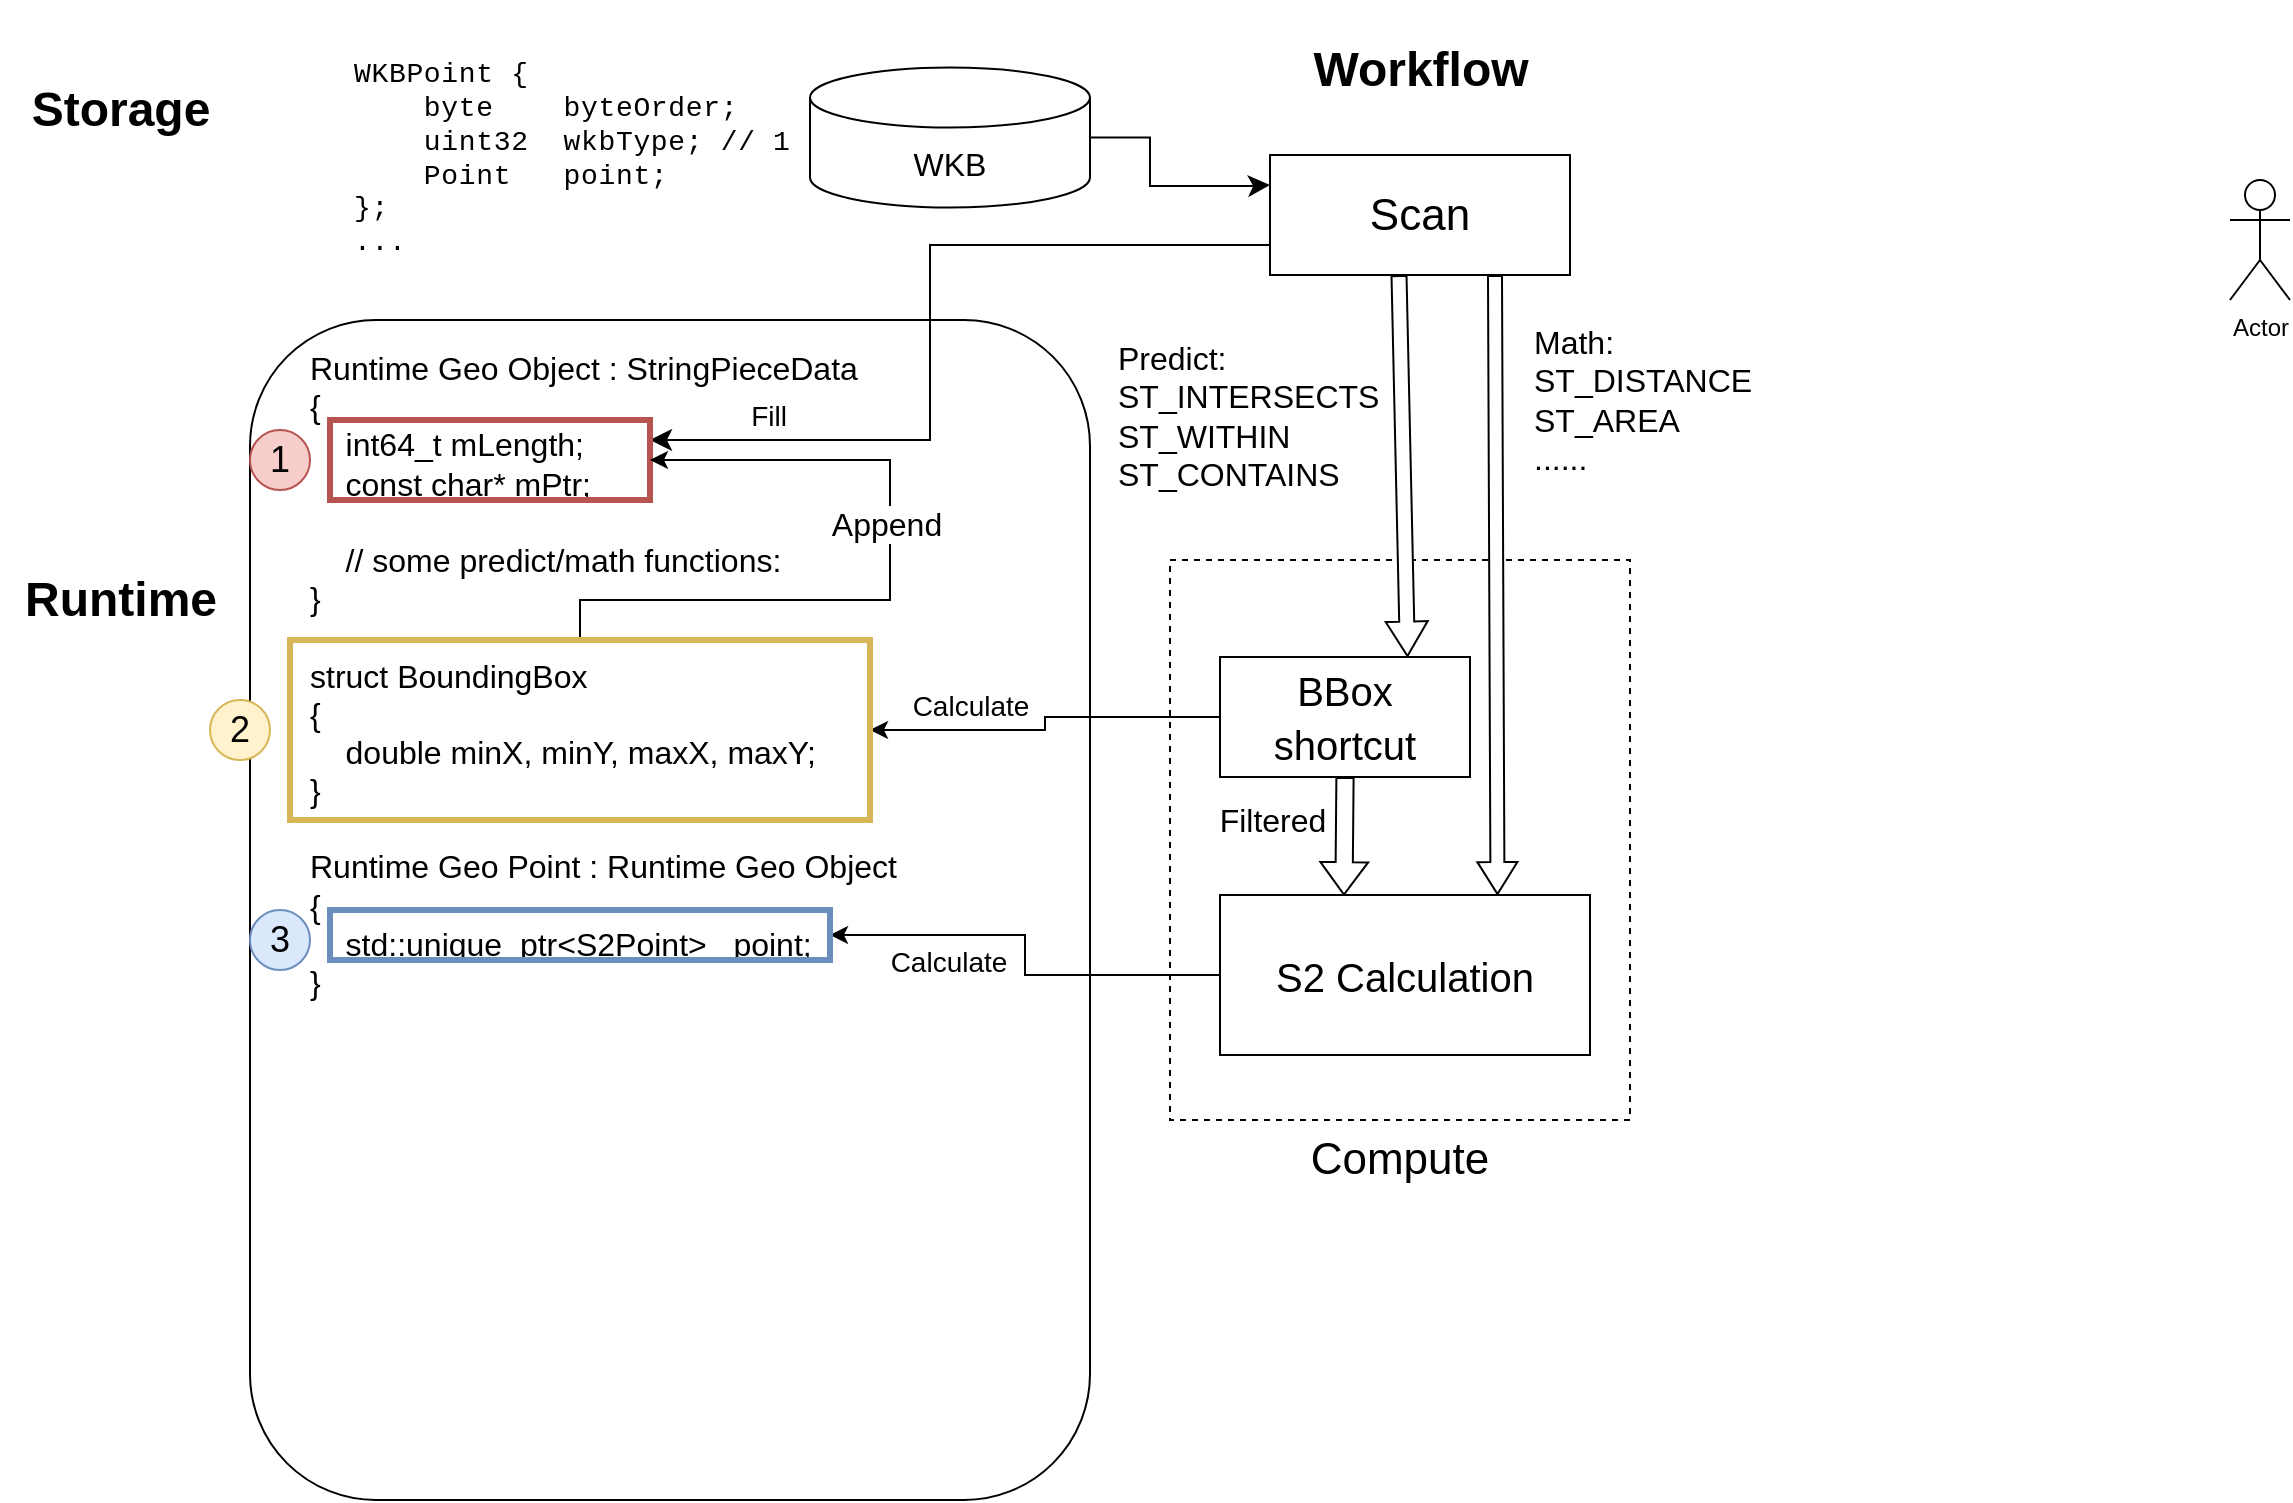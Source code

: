 <mxfile version="28.0.7">
  <diagram name="Page-1" id="LkmD76cvLM23LvANVUsf">
    <mxGraphModel dx="1062" dy="759" grid="1" gridSize="10" guides="1" tooltips="1" connect="1" arrows="1" fold="1" page="1" pageScale="1" pageWidth="850" pageHeight="1100" math="0" shadow="0">
      <root>
        <mxCell id="0" />
        <mxCell id="1" parent="0" />
        <mxCell id="MDSsundZujCJ8XekD3Zi-1" value="WKB" style="shape=cylinder3;whiteSpace=wrap;html=1;boundedLbl=1;backgroundOutline=1;size=15;fontSize=16;" parent="1" vertex="1">
          <mxGeometry x="440" y="103.75" width="140" height="70" as="geometry" />
        </mxCell>
        <mxCell id="N0hGglacK67Fl9A8VjQ3-1" value="&lt;span style=&quot;caret-color: rgb(185, 185, 185); font-family: &amp;quot;Liberation Mono&amp;quot;, monospace; font-size: 14px; letter-spacing: 0.33px; white-space: pre; color: rgb(0, 0, 0);&quot;&gt;WKBPoint {&lt;br&gt;    byte    byteOrder;&lt;br&gt;    uint32  wkbType; // 1&lt;br&gt;    Point   point;&lt;br&gt;};&lt;/span&gt;&lt;div&gt;&lt;span style=&quot;caret-color: rgb(185, 185, 185); font-family: &amp;quot;Liberation Mono&amp;quot;, monospace; font-size: 14px; letter-spacing: 0.33px; white-space: pre;&quot;&gt;&lt;span style=&quot;caret-color: rgb(185, 185, 185); letter-spacing: 0.33px; color: rgb(0, 0, 0);&quot;&gt;...&lt;/span&gt;&lt;/span&gt;&lt;/div&gt;" style="text;html=1;align=left;verticalAlign=middle;whiteSpace=wrap;rounded=0;" parent="1" vertex="1">
          <mxGeometry x="210" y="90" width="240" height="117.5" as="geometry" />
        </mxCell>
        <mxCell id="N0hGglacK67Fl9A8VjQ3-2" value="&lt;div&gt;Runtime Geo Object :&amp;nbsp;StringPieceData&lt;br&gt;&lt;/div&gt;&lt;div&gt;&lt;font&gt;{&lt;/font&gt;&lt;/div&gt;&lt;div&gt;&amp;nbsp; &amp;nbsp; &lt;font&gt;&lt;span style=&quot;white-space: pre;&quot;&gt;int64_t mLength;&lt;br&gt;    const char* mPtr;&lt;/span&gt;&lt;/font&gt;&lt;/div&gt;&lt;div&gt;&lt;span style=&quot;white-space: pre;&quot;&gt;&amp;nbsp;   &lt;/span&gt;&lt;/div&gt;&lt;div&gt;&lt;span style=&quot;white-space: pre;&quot;&gt;    // some predict/math functions:&lt;/span&gt;&lt;/div&gt;&lt;div&gt;&lt;font&gt;}&lt;/font&gt;&lt;/div&gt;&lt;div&gt;&lt;font&gt;&lt;br&gt;&lt;/font&gt;&lt;/div&gt;&lt;div&gt;&lt;font&gt;&lt;div&gt;struct BoundingBox&lt;br&gt;&lt;/div&gt;&lt;div&gt;&lt;div&gt;{&lt;/div&gt;&lt;div&gt;&amp;nbsp; &amp;nbsp; double minX, minY, maxX, maxY;&lt;/div&gt;&lt;div&gt;}&lt;/div&gt;&lt;/div&gt;&lt;div&gt;&lt;br&gt;&lt;/div&gt;&lt;/font&gt;&lt;/div&gt;&lt;div&gt;Runtime Geo Point : Runtime Geo Object&lt;/div&gt;&lt;div&gt;{&lt;/div&gt;&lt;div&gt;&amp;nbsp; &amp;nbsp; std::unique_ptr&amp;lt;S2Point&amp;gt; _point;&lt;/div&gt;&lt;div&gt;}&lt;/div&gt;&lt;div&gt;&lt;br&gt;&lt;/div&gt;" style="rounded=1;whiteSpace=wrap;html=1;fontSize=16;spacing=0;verticalAlign=top;align=left;spacingTop=10;spacingLeft=30;" parent="1" vertex="1">
          <mxGeometry x="160" y="230" width="420" height="590" as="geometry" />
        </mxCell>
        <mxCell id="N0hGglacK67Fl9A8VjQ3-4" value="&lt;h1&gt;Storage&lt;/h1&gt;" style="text;html=1;align=center;verticalAlign=middle;resizable=0;points=[];autosize=1;strokeColor=none;fillColor=none;fontStyle=1" parent="1" vertex="1">
          <mxGeometry x="40" y="90" width="110" height="70" as="geometry" />
        </mxCell>
        <mxCell id="N0hGglacK67Fl9A8VjQ3-5" value="&lt;h1&gt;Runtime&lt;/h1&gt;" style="text;html=1;align=center;verticalAlign=middle;resizable=0;points=[];autosize=1;strokeColor=none;fillColor=none;fontStyle=1" parent="1" vertex="1">
          <mxGeometry x="35" y="335" width="120" height="70" as="geometry" />
        </mxCell>
        <mxCell id="ZQK9envjT0dsx5QLNRdX-2" value="&lt;h1&gt;Workflow&lt;/h1&gt;" style="text;html=1;align=center;verticalAlign=middle;resizable=0;points=[];autosize=1;strokeColor=none;fillColor=none;" vertex="1" parent="1">
          <mxGeometry x="680" y="70" width="130" height="70" as="geometry" />
        </mxCell>
        <mxCell id="ZQK9envjT0dsx5QLNRdX-3" value="Scan" style="rounded=0;whiteSpace=wrap;html=1;fontSize=22;fontStyle=0" vertex="1" parent="1">
          <mxGeometry x="670" y="147.5" width="150" height="60" as="geometry" />
        </mxCell>
        <mxCell id="ZQK9envjT0dsx5QLNRdX-5" value="" style="edgeStyle=segmentEdgeStyle;endArrow=classic;html=1;curved=0;rounded=0;endSize=8;startSize=8;entryX=0;entryY=0.25;entryDx=0;entryDy=0;exitX=1;exitY=0.5;exitDx=0;exitDy=0;exitPerimeter=0;" edge="1" parent="1" source="MDSsundZujCJ8XekD3Zi-1" target="ZQK9envjT0dsx5QLNRdX-3">
          <mxGeometry width="50" height="50" relative="1" as="geometry">
            <mxPoint x="400" y="400" as="sourcePoint" />
            <mxPoint x="450" y="350" as="targetPoint" />
            <Array as="points">
              <mxPoint x="610" y="139" />
              <mxPoint x="610" y="163" />
              <mxPoint x="660" y="163" />
            </Array>
          </mxGeometry>
        </mxCell>
        <mxCell id="ZQK9envjT0dsx5QLNRdX-6" value="" style="edgeStyle=segmentEdgeStyle;endArrow=classic;html=1;curved=0;rounded=0;endSize=8;startSize=8;exitX=0;exitY=0.75;exitDx=0;exitDy=0;entryX=1;entryY=0.25;entryDx=0;entryDy=0;" edge="1" parent="1" source="ZQK9envjT0dsx5QLNRdX-3" target="ZQK9envjT0dsx5QLNRdX-7">
          <mxGeometry width="50" height="50" relative="1" as="geometry">
            <mxPoint x="400" y="400" as="sourcePoint" />
            <mxPoint x="710" y="420" as="targetPoint" />
            <Array as="points">
              <mxPoint x="500" y="193" />
              <mxPoint x="500" y="290" />
            </Array>
          </mxGeometry>
        </mxCell>
        <mxCell id="ZQK9envjT0dsx5QLNRdX-15" value="Fill" style="edgeLabel;html=1;align=center;verticalAlign=middle;resizable=0;points=[];fontSize=14;" vertex="1" connectable="0" parent="ZQK9envjT0dsx5QLNRdX-6">
          <mxGeometry x="0.762" relative="1" as="geometry">
            <mxPoint x="10" y="-12" as="offset" />
          </mxGeometry>
        </mxCell>
        <mxCell id="ZQK9envjT0dsx5QLNRdX-7" value="" style="rounded=0;whiteSpace=wrap;html=1;fillColor=none;strokeColor=#b85450;strokeWidth=3;" vertex="1" parent="1">
          <mxGeometry x="200" y="280" width="160" height="40" as="geometry" />
        </mxCell>
        <mxCell id="ZQK9envjT0dsx5QLNRdX-8" value="Compute" style="rounded=0;whiteSpace=wrap;html=1;fontSize=22;fontStyle=0;verticalAlign=top;labelPosition=center;verticalLabelPosition=bottom;align=center;dashed=1;" vertex="1" parent="1">
          <mxGeometry x="620" y="350" width="230" height="280" as="geometry" />
        </mxCell>
        <mxCell id="ZQK9envjT0dsx5QLNRdX-20" style="edgeStyle=orthogonalEdgeStyle;rounded=0;orthogonalLoop=1;jettySize=auto;html=1;entryX=1;entryY=0.5;entryDx=0;entryDy=0;" edge="1" parent="1" source="ZQK9envjT0dsx5QLNRdX-9" target="ZQK9envjT0dsx5QLNRdX-16">
          <mxGeometry relative="1" as="geometry">
            <mxPoint x="480" y="435" as="targetPoint" />
            <Array as="points" />
          </mxGeometry>
        </mxCell>
        <mxCell id="ZQK9envjT0dsx5QLNRdX-21" value="Calculate" style="edgeLabel;html=1;align=center;verticalAlign=middle;resizable=0;points=[];fontSize=14;" vertex="1" connectable="0" parent="ZQK9envjT0dsx5QLNRdX-20">
          <mxGeometry x="0.358" y="2" relative="1" as="geometry">
            <mxPoint x="-9" y="-14" as="offset" />
          </mxGeometry>
        </mxCell>
        <mxCell id="ZQK9envjT0dsx5QLNRdX-9" value="&lt;font style=&quot;font-size: 20px;&quot; face=&quot;Helvetica&quot;&gt;BBox shortcut&lt;/font&gt;" style="rounded=0;whiteSpace=wrap;html=1;fontSize=22;fontStyle=0" vertex="1" parent="1">
          <mxGeometry x="645" y="398.5" width="125" height="60" as="geometry" />
        </mxCell>
        <mxCell id="ZQK9envjT0dsx5QLNRdX-13" value="" style="shape=flexArrow;endArrow=classic;html=1;rounded=0;exitX=0.25;exitY=1;exitDx=0;exitDy=0;fillColor=default;endWidth=12.5;endSize=5.408;width=7.5;entryX=0.75;entryY=0;entryDx=0;entryDy=0;" edge="1" parent="1" target="ZQK9envjT0dsx5QLNRdX-9">
          <mxGeometry width="50" height="50" relative="1" as="geometry">
            <mxPoint x="734.5" y="207.5" as="sourcePoint" />
            <mxPoint x="734.5" y="375" as="targetPoint" />
          </mxGeometry>
        </mxCell>
        <mxCell id="ZQK9envjT0dsx5QLNRdX-14" value="Predict:&amp;nbsp;&lt;div&gt;&lt;div&gt;ST_INTERSECTS&lt;/div&gt;&lt;div&gt;ST_WITHIN&lt;/div&gt;&lt;div&gt;ST_CONTAINS&lt;/div&gt;&lt;/div&gt;" style="edgeLabel;html=1;align=left;verticalAlign=middle;resizable=0;points=[];fontSize=16;labelBackgroundColor=none;" vertex="1" connectable="0" parent="ZQK9envjT0dsx5QLNRdX-13">
          <mxGeometry x="-0.346" y="2" relative="1" as="geometry">
            <mxPoint x="-146" y="8" as="offset" />
          </mxGeometry>
        </mxCell>
        <mxCell id="ZQK9envjT0dsx5QLNRdX-44" style="edgeStyle=orthogonalEdgeStyle;rounded=0;orthogonalLoop=1;jettySize=auto;html=1;exitX=0.5;exitY=0;exitDx=0;exitDy=0;entryX=1;entryY=0.5;entryDx=0;entryDy=0;" edge="1" parent="1" source="ZQK9envjT0dsx5QLNRdX-16" target="ZQK9envjT0dsx5QLNRdX-7">
          <mxGeometry relative="1" as="geometry">
            <Array as="points">
              <mxPoint x="325" y="370" />
              <mxPoint x="480" y="370" />
              <mxPoint x="480" y="300" />
            </Array>
          </mxGeometry>
        </mxCell>
        <mxCell id="ZQK9envjT0dsx5QLNRdX-45" value="Append" style="edgeLabel;html=1;align=center;verticalAlign=middle;resizable=0;points=[];fontSize=16;" vertex="1" connectable="0" parent="ZQK9envjT0dsx5QLNRdX-44">
          <mxGeometry x="0.169" y="2" relative="1" as="geometry">
            <mxPoint as="offset" />
          </mxGeometry>
        </mxCell>
        <mxCell id="ZQK9envjT0dsx5QLNRdX-16" value="" style="rounded=0;whiteSpace=wrap;html=1;fillColor=none;strokeColor=#d6b656;strokeWidth=3;" vertex="1" parent="1">
          <mxGeometry x="180" y="390" width="290" height="90" as="geometry" />
        </mxCell>
        <mxCell id="ZQK9envjT0dsx5QLNRdX-18" value="1" style="ellipse;whiteSpace=wrap;html=1;aspect=fixed;fillColor=#f8cecc;strokeColor=#b85450;fontSize=18;" vertex="1" parent="1">
          <mxGeometry x="160" y="285" width="30" height="30" as="geometry" />
        </mxCell>
        <mxCell id="ZQK9envjT0dsx5QLNRdX-19" value="2" style="ellipse;whiteSpace=wrap;html=1;aspect=fixed;fillColor=#fff2cc;strokeColor=#d6b656;fontSize=18;" vertex="1" parent="1">
          <mxGeometry x="140" y="420" width="30" height="30" as="geometry" />
        </mxCell>
        <mxCell id="ZQK9envjT0dsx5QLNRdX-33" style="edgeStyle=orthogonalEdgeStyle;rounded=0;orthogonalLoop=1;jettySize=auto;html=1;entryX=1;entryY=0.5;entryDx=0;entryDy=0;" edge="1" parent="1" source="ZQK9envjT0dsx5QLNRdX-24" target="ZQK9envjT0dsx5QLNRdX-31">
          <mxGeometry relative="1" as="geometry" />
        </mxCell>
        <mxCell id="ZQK9envjT0dsx5QLNRdX-34" value="&lt;span style=&quot;font-size: 14px;&quot;&gt;Calculate&lt;/span&gt;" style="edgeLabel;html=1;align=center;verticalAlign=middle;resizable=0;points=[];" vertex="1" connectable="0" parent="ZQK9envjT0dsx5QLNRdX-33">
          <mxGeometry x="0.317" y="1" relative="1" as="geometry">
            <mxPoint x="-15" y="12" as="offset" />
          </mxGeometry>
        </mxCell>
        <mxCell id="ZQK9envjT0dsx5QLNRdX-24" value="&lt;font style=&quot;font-size: 20px;&quot;&gt;S2 Calculation&lt;/font&gt;" style="rounded=0;whiteSpace=wrap;html=1;" vertex="1" parent="1">
          <mxGeometry x="645" y="517.5" width="185" height="80" as="geometry" />
        </mxCell>
        <mxCell id="ZQK9envjT0dsx5QLNRdX-25" value="" style="shape=flexArrow;endArrow=classic;html=1;rounded=0;exitX=0.75;exitY=1;exitDx=0;exitDy=0;entryX=0.75;entryY=0;entryDx=0;entryDy=0;fillColor=default;width=7;endSize=4.99;endWidth=12;" edge="1" parent="1" source="ZQK9envjT0dsx5QLNRdX-3" target="ZQK9envjT0dsx5QLNRdX-24">
          <mxGeometry width="50" height="50" relative="1" as="geometry">
            <mxPoint x="540" y="370" as="sourcePoint" />
            <mxPoint x="590" y="320" as="targetPoint" />
          </mxGeometry>
        </mxCell>
        <mxCell id="ZQK9envjT0dsx5QLNRdX-27" value="Actor" style="shape=umlActor;verticalLabelPosition=bottom;verticalAlign=top;html=1;outlineConnect=0;" vertex="1" parent="1">
          <mxGeometry x="1150" y="160" width="30" height="60" as="geometry" />
        </mxCell>
        <mxCell id="ZQK9envjT0dsx5QLNRdX-29" value="Math:&amp;nbsp;&lt;div&gt;&lt;div&gt;ST_DISTANCE&lt;/div&gt;&lt;/div&gt;&lt;div&gt;ST_AREA&lt;/div&gt;&lt;div&gt;......&lt;/div&gt;" style="edgeLabel;html=1;align=left;verticalAlign=middle;resizable=0;points=[];fontSize=16;labelBackgroundColor=none;" vertex="1" connectable="0" parent="1">
          <mxGeometry x="800" y="270" as="geometry" />
        </mxCell>
        <mxCell id="ZQK9envjT0dsx5QLNRdX-31" value="" style="rounded=0;whiteSpace=wrap;html=1;fillColor=none;strokeColor=#6c8ebf;strokeWidth=3;" vertex="1" parent="1">
          <mxGeometry x="200" y="525" width="250" height="25" as="geometry" />
        </mxCell>
        <mxCell id="ZQK9envjT0dsx5QLNRdX-32" value="3" style="ellipse;whiteSpace=wrap;html=1;aspect=fixed;fillColor=#dae8fc;strokeColor=#6c8ebf;fontSize=18;" vertex="1" parent="1">
          <mxGeometry x="160" y="525" width="30" height="30" as="geometry" />
        </mxCell>
        <mxCell id="ZQK9envjT0dsx5QLNRdX-38" value="" style="shape=flexArrow;endArrow=classic;html=1;rounded=0;exitX=0.5;exitY=1;exitDx=0;exitDy=0;entryX=0.335;entryY=0.004;entryDx=0;entryDy=0;entryPerimeter=0;width=8.611;endSize=5.078;endWidth=14.275;" edge="1" parent="1" source="ZQK9envjT0dsx5QLNRdX-9" target="ZQK9envjT0dsx5QLNRdX-24">
          <mxGeometry width="50" height="50" relative="1" as="geometry">
            <mxPoint x="560" y="440" as="sourcePoint" />
            <mxPoint x="710" y="490" as="targetPoint" />
          </mxGeometry>
        </mxCell>
        <mxCell id="ZQK9envjT0dsx5QLNRdX-39" value="Filtered" style="edgeLabel;html=1;align=center;verticalAlign=middle;resizable=0;points=[];fontSize=16;" vertex="1" connectable="0" parent="ZQK9envjT0dsx5QLNRdX-38">
          <mxGeometry x="-0.279" y="-7" relative="1" as="geometry">
            <mxPoint x="-30" as="offset" />
          </mxGeometry>
        </mxCell>
      </root>
    </mxGraphModel>
  </diagram>
</mxfile>
